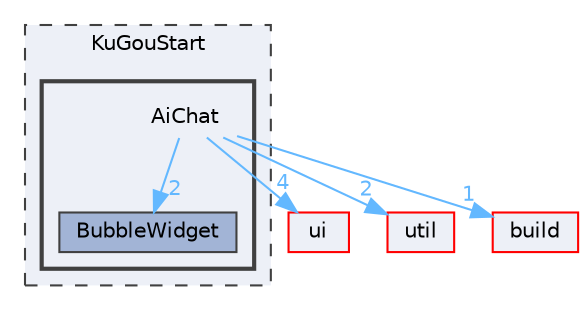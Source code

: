 digraph "AiChat"
{
 // LATEX_PDF_SIZE
  bgcolor="transparent";
  edge [fontname=Helvetica,fontsize=10,labelfontname=Helvetica,labelfontsize=10];
  node [fontname=Helvetica,fontsize=10,shape=box,height=0.2,width=0.4];
  compound=true
  subgraph clusterdir_e60601b218beddc6af0778ac41ea9cb2 {
    graph [ bgcolor="#edf0f7", pencolor="grey25", label="KuGouStart", fontname=Helvetica,fontsize=10 style="filled,dashed", URL="dir_e60601b218beddc6af0778ac41ea9cb2.html",tooltip=""]
  subgraph clusterdir_c466f3ce3dd5ad83607d88098a709fef {
    graph [ bgcolor="#edf0f7", pencolor="grey25", label="", fontname=Helvetica,fontsize=10 style="filled,bold", URL="dir_c466f3ce3dd5ad83607d88098a709fef.html",tooltip=""]
    dir_c466f3ce3dd5ad83607d88098a709fef [shape=plaintext, label="AiChat"];
  dir_5227db99ccb1089861864d3020fc84a8 [label="BubbleWidget", fillcolor="#a2b4d6", color="grey25", style="filled", URL="dir_5227db99ccb1089861864d3020fc84a8.html",tooltip=""];
  }
  }
  dir_1788f8309b1a812dcb800a185471cf6c [label="ui", fillcolor="#edf0f7", color="red", style="filled", URL="dir_1788f8309b1a812dcb800a185471cf6c.html",tooltip=""];
  dir_23ec12649285f9fabf3a6b7380226c28 [label="util", fillcolor="#edf0f7", color="red", style="filled", URL="dir_23ec12649285f9fabf3a6b7380226c28.html",tooltip=""];
  dir_4fef79e7177ba769987a8da36c892c5f [label="build", fillcolor="#edf0f7", color="red", style="filled", URL="dir_4fef79e7177ba769987a8da36c892c5f.html",tooltip=""];
  dir_c466f3ce3dd5ad83607d88098a709fef->dir_1788f8309b1a812dcb800a185471cf6c [headlabel="4", labeldistance=1.5 headhref="dir_000022_000351.html" href="dir_000022_000351.html" color="steelblue1" fontcolor="steelblue1"];
  dir_c466f3ce3dd5ad83607d88098a709fef->dir_23ec12649285f9fabf3a6b7380226c28 [headlabel="2", labeldistance=1.5 headhref="dir_000022_000357.html" href="dir_000022_000357.html" color="steelblue1" fontcolor="steelblue1"];
  dir_c466f3ce3dd5ad83607d88098a709fef->dir_4fef79e7177ba769987a8da36c892c5f [headlabel="1", labeldistance=1.5 headhref="dir_000022_000041.html" href="dir_000022_000041.html" color="steelblue1" fontcolor="steelblue1"];
  dir_c466f3ce3dd5ad83607d88098a709fef->dir_5227db99ccb1089861864d3020fc84a8 [headlabel="2", labeldistance=1.5 headhref="dir_000022_000039.html" href="dir_000022_000039.html" color="steelblue1" fontcolor="steelblue1"];
}
